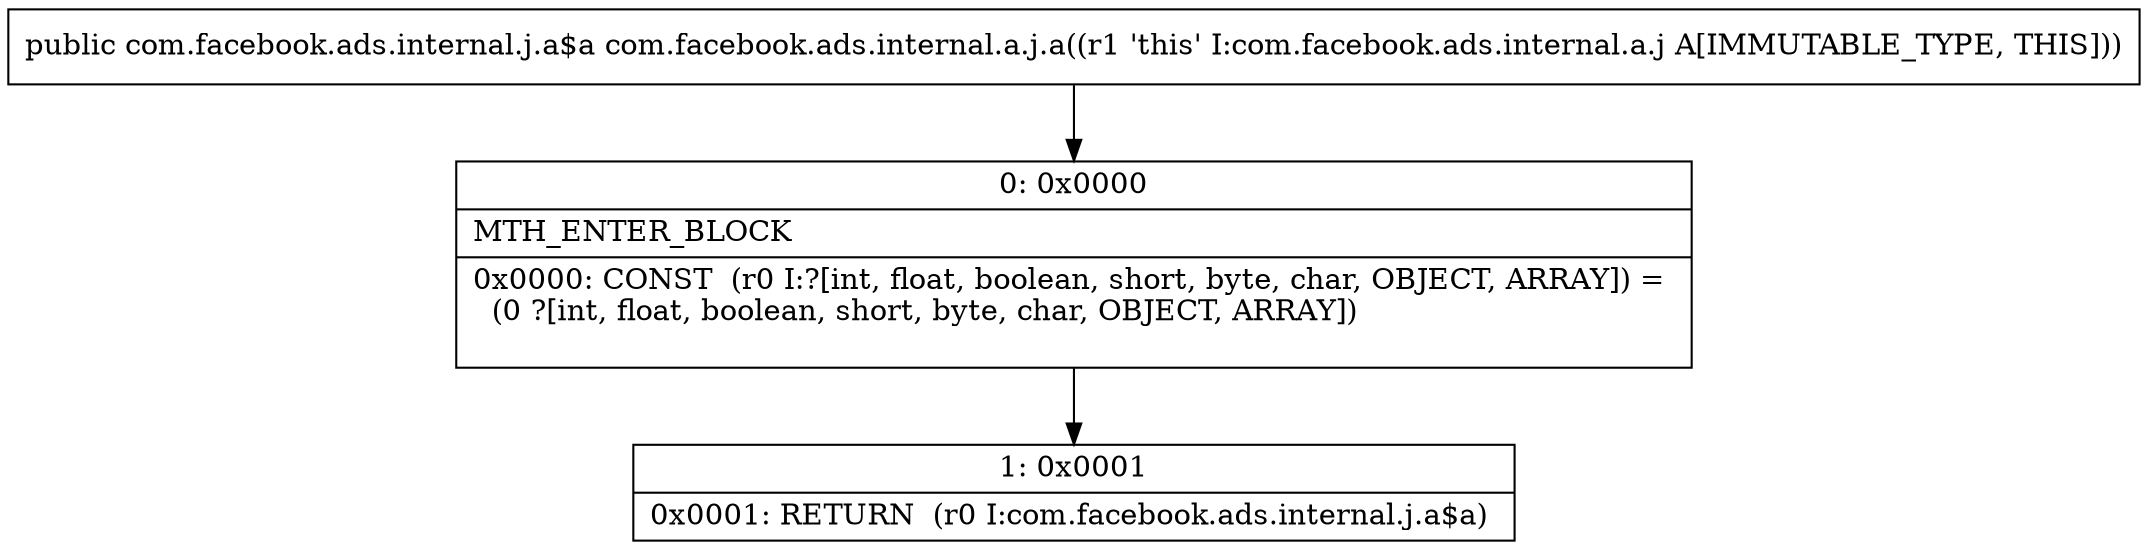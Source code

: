 digraph "CFG forcom.facebook.ads.internal.a.j.a()Lcom\/facebook\/ads\/internal\/j\/a$a;" {
Node_0 [shape=record,label="{0\:\ 0x0000|MTH_ENTER_BLOCK\l|0x0000: CONST  (r0 I:?[int, float, boolean, short, byte, char, OBJECT, ARRAY]) = \l  (0 ?[int, float, boolean, short, byte, char, OBJECT, ARRAY])\l \l}"];
Node_1 [shape=record,label="{1\:\ 0x0001|0x0001: RETURN  (r0 I:com.facebook.ads.internal.j.a$a) \l}"];
MethodNode[shape=record,label="{public com.facebook.ads.internal.j.a$a com.facebook.ads.internal.a.j.a((r1 'this' I:com.facebook.ads.internal.a.j A[IMMUTABLE_TYPE, THIS])) }"];
MethodNode -> Node_0;
Node_0 -> Node_1;
}

